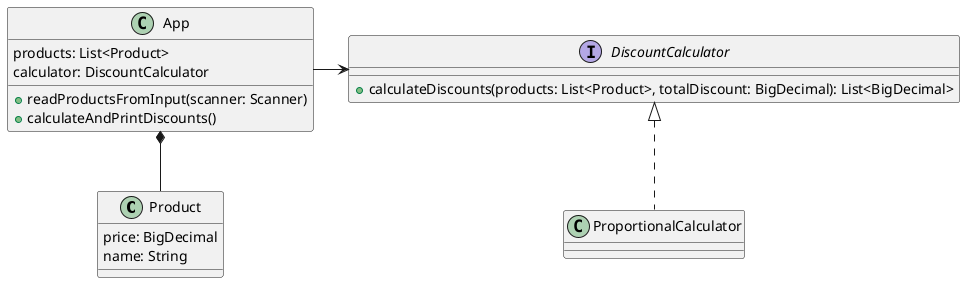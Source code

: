 @startuml

class Product {
    price: BigDecimal
    name: String
}

interface DiscountCalculator {
    +calculateDiscounts(products: List<Product>, totalDiscount: BigDecimal): List<BigDecimal>
}
class App {
    products: List<Product>
    calculator: DiscountCalculator
    +readProductsFromInput(scanner: Scanner)
    +calculateAndPrintDiscounts()
}

class ProportionalCalculator

DiscountCalculator <|.. ProportionalCalculator
App -> DiscountCalculator
App *-- Product


@enduml